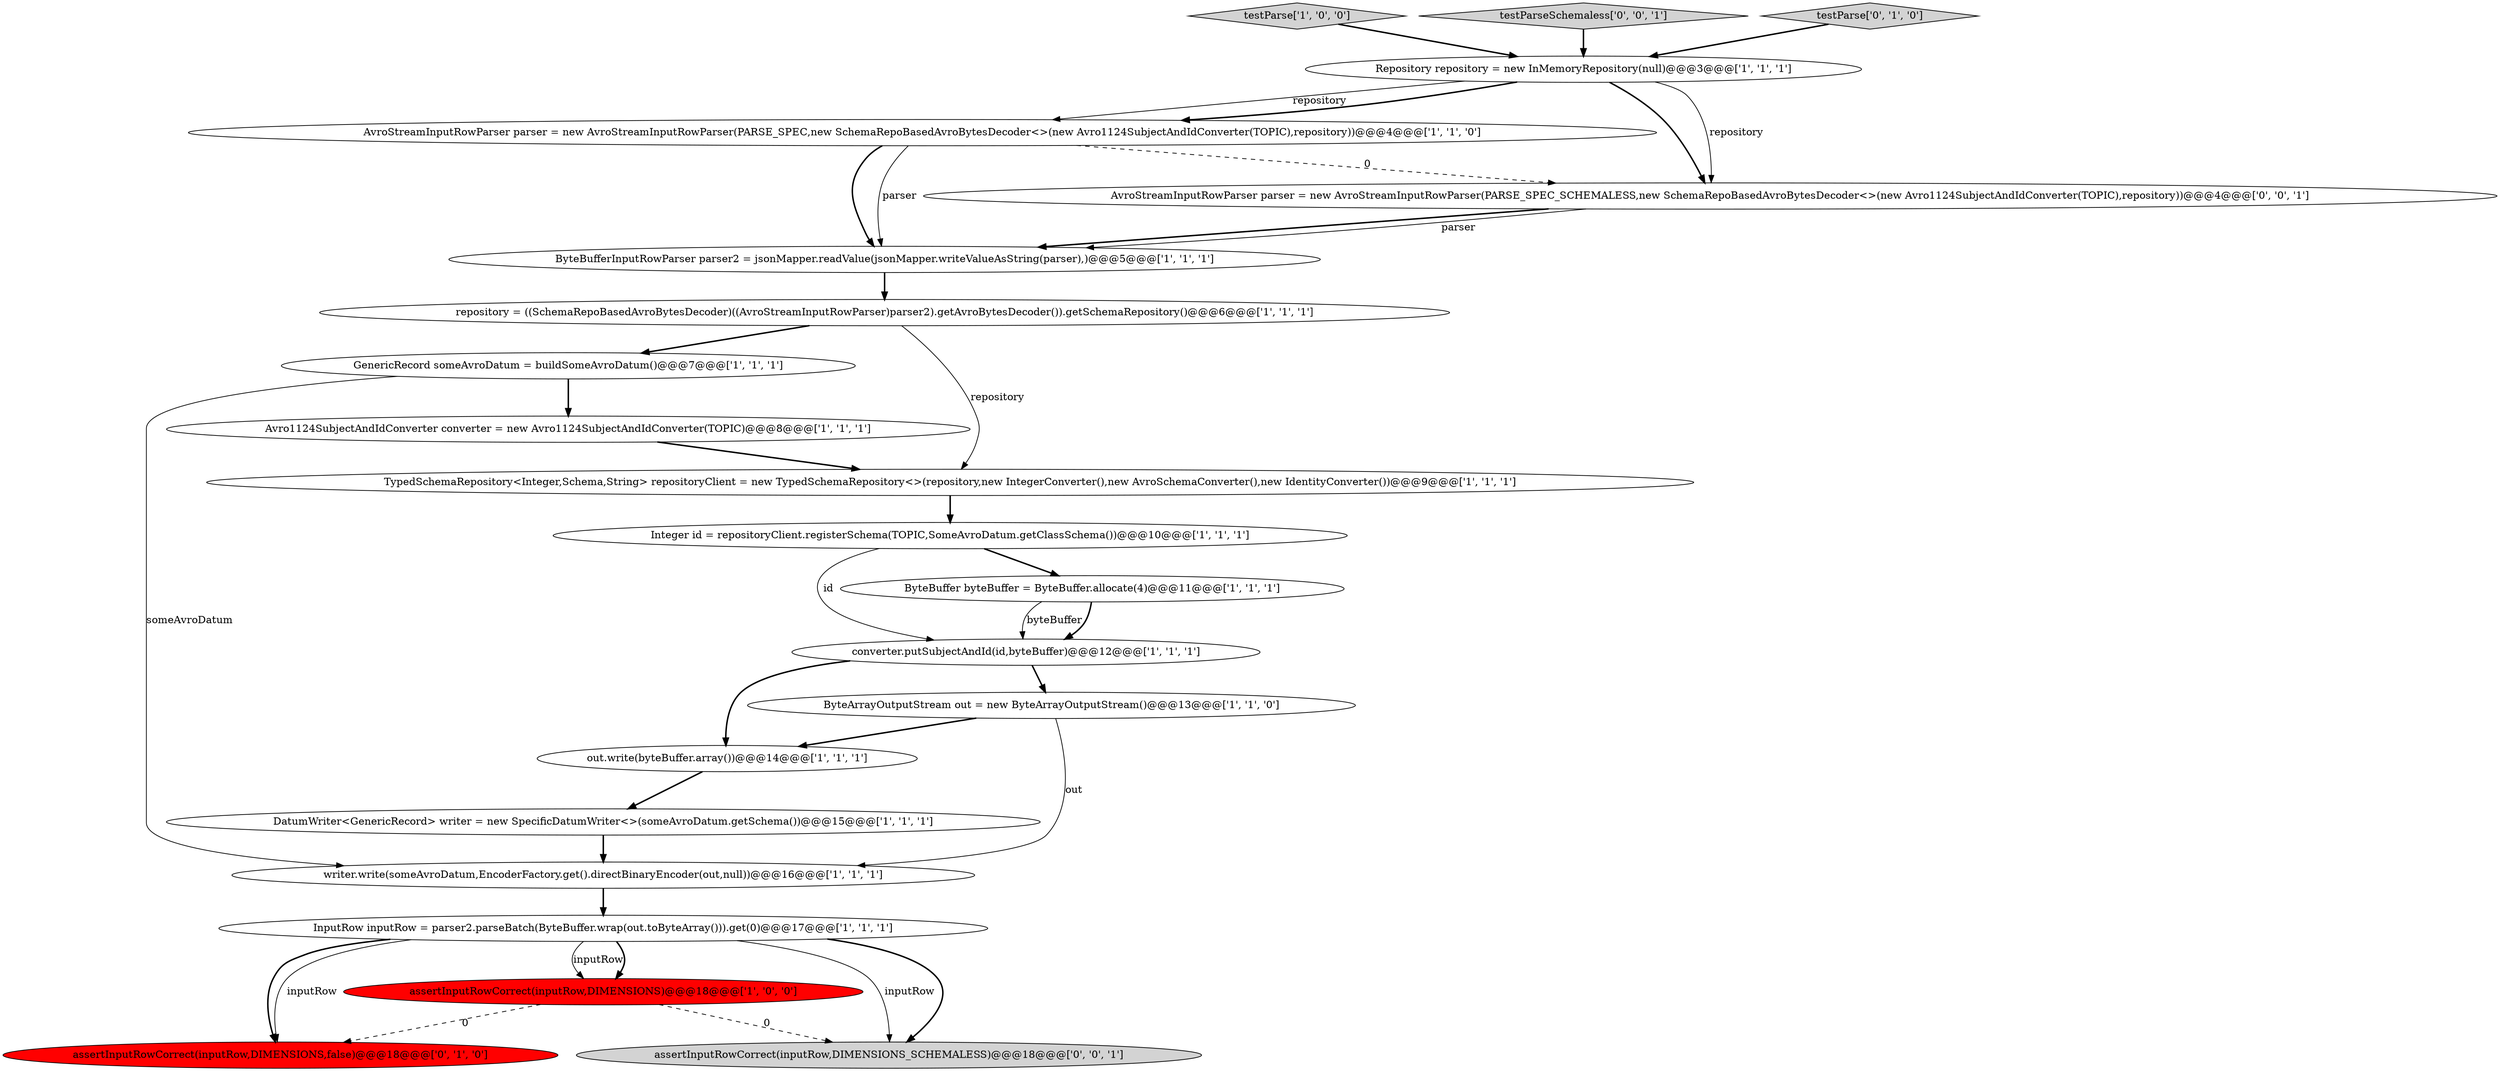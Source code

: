 digraph {
7 [style = filled, label = "GenericRecord someAvroDatum = buildSomeAvroDatum()@@@7@@@['1', '1', '1']", fillcolor = white, shape = ellipse image = "AAA0AAABBB1BBB"];
1 [style = filled, label = "assertInputRowCorrect(inputRow,DIMENSIONS)@@@18@@@['1', '0', '0']", fillcolor = red, shape = ellipse image = "AAA1AAABBB1BBB"];
18 [style = filled, label = "assertInputRowCorrect(inputRow,DIMENSIONS,false)@@@18@@@['0', '1', '0']", fillcolor = red, shape = ellipse image = "AAA1AAABBB2BBB"];
6 [style = filled, label = "testParse['1', '0', '0']", fillcolor = lightgray, shape = diamond image = "AAA0AAABBB1BBB"];
11 [style = filled, label = "ByteArrayOutputStream out = new ByteArrayOutputStream()@@@13@@@['1', '1', '0']", fillcolor = white, shape = ellipse image = "AAA0AAABBB1BBB"];
20 [style = filled, label = "assertInputRowCorrect(inputRow,DIMENSIONS_SCHEMALESS)@@@18@@@['0', '0', '1']", fillcolor = lightgray, shape = ellipse image = "AAA0AAABBB3BBB"];
14 [style = filled, label = "Avro1124SubjectAndIdConverter converter = new Avro1124SubjectAndIdConverter(TOPIC)@@@8@@@['1', '1', '1']", fillcolor = white, shape = ellipse image = "AAA0AAABBB1BBB"];
15 [style = filled, label = "Integer id = repositoryClient.registerSchema(TOPIC,SomeAvroDatum.getClassSchema())@@@10@@@['1', '1', '1']", fillcolor = white, shape = ellipse image = "AAA0AAABBB1BBB"];
21 [style = filled, label = "testParseSchemaless['0', '0', '1']", fillcolor = lightgray, shape = diamond image = "AAA0AAABBB3BBB"];
10 [style = filled, label = "TypedSchemaRepository<Integer,Schema,String> repositoryClient = new TypedSchemaRepository<>(repository,new IntegerConverter(),new AvroSchemaConverter(),new IdentityConverter())@@@9@@@['1', '1', '1']", fillcolor = white, shape = ellipse image = "AAA0AAABBB1BBB"];
3 [style = filled, label = "writer.write(someAvroDatum,EncoderFactory.get().directBinaryEncoder(out,null))@@@16@@@['1', '1', '1']", fillcolor = white, shape = ellipse image = "AAA0AAABBB1BBB"];
13 [style = filled, label = "repository = ((SchemaRepoBasedAvroBytesDecoder)((AvroStreamInputRowParser)parser2).getAvroBytesDecoder()).getSchemaRepository()@@@6@@@['1', '1', '1']", fillcolor = white, shape = ellipse image = "AAA0AAABBB1BBB"];
4 [style = filled, label = "InputRow inputRow = parser2.parseBatch(ByteBuffer.wrap(out.toByteArray())).get(0)@@@17@@@['1', '1', '1']", fillcolor = white, shape = ellipse image = "AAA0AAABBB1BBB"];
12 [style = filled, label = "Repository repository = new InMemoryRepository(null)@@@3@@@['1', '1', '1']", fillcolor = white, shape = ellipse image = "AAA0AAABBB1BBB"];
17 [style = filled, label = "testParse['0', '1', '0']", fillcolor = lightgray, shape = diamond image = "AAA0AAABBB2BBB"];
0 [style = filled, label = "out.write(byteBuffer.array())@@@14@@@['1', '1', '1']", fillcolor = white, shape = ellipse image = "AAA0AAABBB1BBB"];
16 [style = filled, label = "ByteBufferInputRowParser parser2 = jsonMapper.readValue(jsonMapper.writeValueAsString(parser),)@@@5@@@['1', '1', '1']", fillcolor = white, shape = ellipse image = "AAA0AAABBB1BBB"];
5 [style = filled, label = "DatumWriter<GenericRecord> writer = new SpecificDatumWriter<>(someAvroDatum.getSchema())@@@15@@@['1', '1', '1']", fillcolor = white, shape = ellipse image = "AAA0AAABBB1BBB"];
9 [style = filled, label = "AvroStreamInputRowParser parser = new AvroStreamInputRowParser(PARSE_SPEC,new SchemaRepoBasedAvroBytesDecoder<>(new Avro1124SubjectAndIdConverter(TOPIC),repository))@@@4@@@['1', '1', '0']", fillcolor = white, shape = ellipse image = "AAA0AAABBB1BBB"];
8 [style = filled, label = "converter.putSubjectAndId(id,byteBuffer)@@@12@@@['1', '1', '1']", fillcolor = white, shape = ellipse image = "AAA0AAABBB1BBB"];
19 [style = filled, label = "AvroStreamInputRowParser parser = new AvroStreamInputRowParser(PARSE_SPEC_SCHEMALESS,new SchemaRepoBasedAvroBytesDecoder<>(new Avro1124SubjectAndIdConverter(TOPIC),repository))@@@4@@@['0', '0', '1']", fillcolor = white, shape = ellipse image = "AAA0AAABBB3BBB"];
2 [style = filled, label = "ByteBuffer byteBuffer = ByteBuffer.allocate(4)@@@11@@@['1', '1', '1']", fillcolor = white, shape = ellipse image = "AAA0AAABBB1BBB"];
5->3 [style = bold, label=""];
16->13 [style = bold, label=""];
15->2 [style = bold, label=""];
10->15 [style = bold, label=""];
4->18 [style = solid, label="inputRow"];
12->9 [style = solid, label="repository"];
14->10 [style = bold, label=""];
4->20 [style = solid, label="inputRow"];
4->18 [style = bold, label=""];
1->18 [style = dashed, label="0"];
4->1 [style = solid, label="inputRow"];
12->9 [style = bold, label=""];
15->8 [style = solid, label="id"];
3->4 [style = bold, label=""];
9->16 [style = bold, label=""];
19->16 [style = bold, label=""];
7->14 [style = bold, label=""];
21->12 [style = bold, label=""];
8->0 [style = bold, label=""];
9->16 [style = solid, label="parser"];
9->19 [style = dashed, label="0"];
1->20 [style = dashed, label="0"];
7->3 [style = solid, label="someAvroDatum"];
11->0 [style = bold, label=""];
17->12 [style = bold, label=""];
13->7 [style = bold, label=""];
2->8 [style = solid, label="byteBuffer"];
4->20 [style = bold, label=""];
4->1 [style = bold, label=""];
12->19 [style = solid, label="repository"];
12->19 [style = bold, label=""];
13->10 [style = solid, label="repository"];
8->11 [style = bold, label=""];
19->16 [style = solid, label="parser"];
11->3 [style = solid, label="out"];
2->8 [style = bold, label=""];
0->5 [style = bold, label=""];
6->12 [style = bold, label=""];
}
